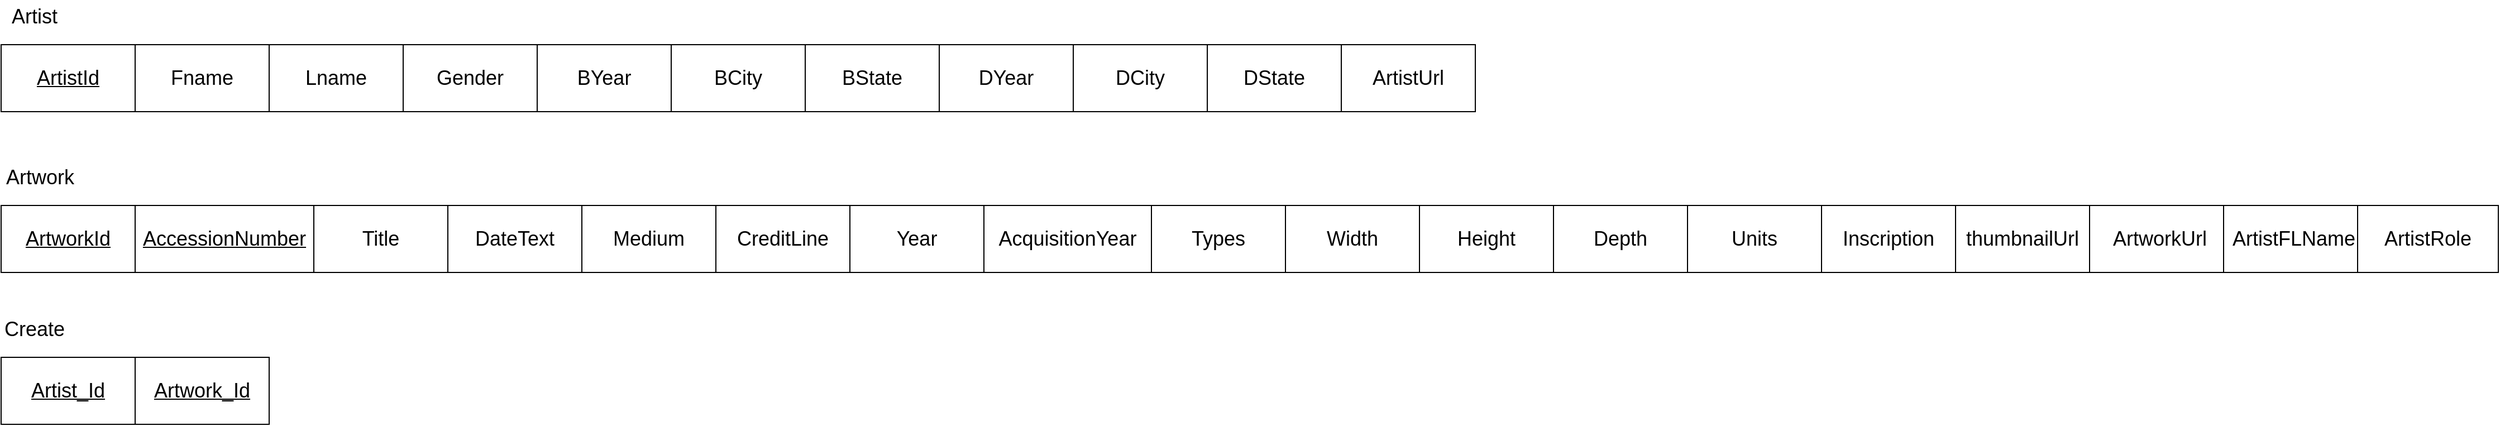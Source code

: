<mxfile>
    <diagram id="MZElszoHY281yUTSnwkk" name="Pagina-1">
        <mxGraphModel dx="2436" dy="830" grid="1" gridSize="10" guides="1" tooltips="1" connect="1" arrows="1" fold="1" page="0" pageScale="1" pageWidth="827" pageHeight="1169" math="0" shadow="0">
            <root>
                <mxCell id="0"/>
                <mxCell id="1" parent="0"/>
                <mxCell id="2" value="&lt;font style=&quot;font-size: 18px;&quot;&gt;&lt;u&gt;ArtistId&lt;/u&gt;&lt;/font&gt;" style="rounded=0;whiteSpace=wrap;html=1;" parent="1" vertex="1">
                    <mxGeometry x="30" y="90" width="120" height="60" as="geometry"/>
                </mxCell>
                <mxCell id="3" value="&lt;font style=&quot;font-size: 18px;&quot;&gt;Fname&lt;/font&gt;" style="rounded=0;whiteSpace=wrap;html=1;" parent="1" vertex="1">
                    <mxGeometry x="150" y="90" width="120" height="60" as="geometry"/>
                </mxCell>
                <mxCell id="4" value="Artist" style="text;html=1;strokeColor=none;fillColor=none;align=center;verticalAlign=middle;whiteSpace=wrap;rounded=0;fontSize=18;" parent="1" vertex="1">
                    <mxGeometry x="30" y="50" width="60" height="30" as="geometry"/>
                </mxCell>
                <mxCell id="5" value="&lt;font style=&quot;font-size: 18px;&quot;&gt;Lname&lt;/font&gt;" style="rounded=0;whiteSpace=wrap;html=1;" parent="1" vertex="1">
                    <mxGeometry x="270" y="90" width="120" height="60" as="geometry"/>
                </mxCell>
                <mxCell id="6" value="&lt;font style=&quot;font-size: 18px;&quot;&gt;Gender&lt;/font&gt;" style="rounded=0;whiteSpace=wrap;html=1;" parent="1" vertex="1">
                    <mxGeometry x="390" y="90" width="120" height="60" as="geometry"/>
                </mxCell>
                <mxCell id="9" value="&lt;font style=&quot;font-size: 18px;&quot;&gt;ArtistUrl&lt;/font&gt;" style="rounded=0;whiteSpace=wrap;html=1;" parent="1" vertex="1">
                    <mxGeometry x="1230" y="90" width="120" height="60" as="geometry"/>
                </mxCell>
                <mxCell id="12" value="&lt;font style=&quot;font-size: 18px;&quot;&gt;BYear&lt;/font&gt;" style="rounded=0;whiteSpace=wrap;html=1;" parent="1" vertex="1">
                    <mxGeometry x="510" y="90" width="120" height="60" as="geometry"/>
                </mxCell>
                <mxCell id="14" value="&lt;font style=&quot;font-size: 18px;&quot;&gt;BCity&lt;/font&gt;" style="rounded=0;whiteSpace=wrap;html=1;" parent="1" vertex="1">
                    <mxGeometry x="630" y="90" width="120" height="60" as="geometry"/>
                </mxCell>
                <mxCell id="15" value="&lt;font style=&quot;font-size: 18px;&quot;&gt;BState&lt;/font&gt;" style="rounded=0;whiteSpace=wrap;html=1;" parent="1" vertex="1">
                    <mxGeometry x="750" y="90" width="120" height="60" as="geometry"/>
                </mxCell>
                <mxCell id="28" value="&lt;font style=&quot;font-size: 18px;&quot;&gt;DYear&lt;/font&gt;" style="rounded=0;whiteSpace=wrap;html=1;" parent="1" vertex="1">
                    <mxGeometry x="870" y="90" width="120" height="60" as="geometry"/>
                </mxCell>
                <mxCell id="30" value="&lt;font style=&quot;font-size: 18px;&quot;&gt;DCity&lt;/font&gt;" style="rounded=0;whiteSpace=wrap;html=1;" parent="1" vertex="1">
                    <mxGeometry x="990" y="90" width="120" height="60" as="geometry"/>
                </mxCell>
                <mxCell id="31" value="&lt;font style=&quot;font-size: 18px;&quot;&gt;DState&lt;/font&gt;" style="rounded=0;whiteSpace=wrap;html=1;" parent="1" vertex="1">
                    <mxGeometry x="1110" y="90" width="120" height="60" as="geometry"/>
                </mxCell>
                <mxCell id="33" value="&lt;font style=&quot;font-size: 18px;&quot;&gt;&lt;u&gt;ArtworkId&lt;/u&gt;&lt;/font&gt;" style="rounded=0;whiteSpace=wrap;html=1;" parent="1" vertex="1">
                    <mxGeometry x="30" y="234" width="120" height="60" as="geometry"/>
                </mxCell>
                <mxCell id="34" value="&lt;font style=&quot;font-size: 18px;&quot;&gt;Title&lt;/font&gt;" style="rounded=0;whiteSpace=wrap;html=1;" parent="1" vertex="1">
                    <mxGeometry x="310" y="234" width="120" height="60" as="geometry"/>
                </mxCell>
                <mxCell id="35" value="Artwork" style="text;html=1;strokeColor=none;fillColor=none;align=center;verticalAlign=middle;whiteSpace=wrap;rounded=0;fontSize=18;" parent="1" vertex="1">
                    <mxGeometry x="30" y="194" width="70" height="30" as="geometry"/>
                </mxCell>
                <mxCell id="36" value="&lt;font style=&quot;font-size: 18px;&quot;&gt;DateText&lt;/font&gt;" style="rounded=0;whiteSpace=wrap;html=1;" parent="1" vertex="1">
                    <mxGeometry x="430" y="234" width="120" height="60" as="geometry"/>
                </mxCell>
                <mxCell id="37" value="&lt;font style=&quot;font-size: 18px;&quot;&gt;Medium&lt;/font&gt;" style="rounded=0;whiteSpace=wrap;html=1;" parent="1" vertex="1">
                    <mxGeometry x="550" y="234" width="120" height="60" as="geometry"/>
                </mxCell>
                <mxCell id="38" value="&lt;font style=&quot;font-size: 18px;&quot;&gt;&lt;u style=&quot;&quot;&gt;AccessionNumber&lt;/u&gt;&lt;/font&gt;" style="rounded=0;whiteSpace=wrap;html=1;" parent="1" vertex="1">
                    <mxGeometry x="150" y="234" width="160" height="60" as="geometry"/>
                </mxCell>
                <mxCell id="39" value="&lt;font style=&quot;font-size: 18px;&quot;&gt;CreditLine&lt;/font&gt;" style="rounded=0;whiteSpace=wrap;html=1;" parent="1" vertex="1">
                    <mxGeometry x="670" y="234" width="120" height="60" as="geometry"/>
                </mxCell>
                <mxCell id="40" value="&lt;span style=&quot;font-size: 18px;&quot;&gt;Year&lt;/span&gt;" style="rounded=0;whiteSpace=wrap;html=1;" parent="1" vertex="1">
                    <mxGeometry x="790" y="234" width="120" height="60" as="geometry"/>
                </mxCell>
                <mxCell id="41" value="&lt;font style=&quot;font-size: 18px;&quot;&gt;AcquisitionYear&lt;/font&gt;" style="rounded=0;whiteSpace=wrap;html=1;" parent="1" vertex="1">
                    <mxGeometry x="910" y="234" width="150" height="60" as="geometry"/>
                </mxCell>
                <mxCell id="42" value="&lt;font style=&quot;font-size: 18px;&quot;&gt;Types&lt;/font&gt;" style="rounded=0;whiteSpace=wrap;html=1;" parent="1" vertex="1">
                    <mxGeometry x="1060" y="234" width="120" height="60" as="geometry"/>
                </mxCell>
                <mxCell id="43" value="&lt;font style=&quot;font-size: 18px;&quot;&gt;Width&lt;/font&gt;" style="rounded=0;whiteSpace=wrap;html=1;" parent="1" vertex="1">
                    <mxGeometry x="1180" y="234" width="120" height="60" as="geometry"/>
                </mxCell>
                <mxCell id="44" value="&lt;font style=&quot;font-size: 18px;&quot;&gt;Height&lt;/font&gt;" style="rounded=0;whiteSpace=wrap;html=1;" parent="1" vertex="1">
                    <mxGeometry x="1300" y="234" width="120" height="60" as="geometry"/>
                </mxCell>
                <mxCell id="45" value="&lt;font style=&quot;font-size: 18px;&quot;&gt;Depth&lt;/font&gt;" style="rounded=0;whiteSpace=wrap;html=1;" parent="1" vertex="1">
                    <mxGeometry x="1420" y="234" width="120" height="60" as="geometry"/>
                </mxCell>
                <mxCell id="46" value="&lt;font style=&quot;font-size: 18px;&quot;&gt;Units&lt;/font&gt;" style="rounded=0;whiteSpace=wrap;html=1;" parent="1" vertex="1">
                    <mxGeometry x="1540" y="234" width="120" height="60" as="geometry"/>
                </mxCell>
                <mxCell id="47" value="&lt;font style=&quot;font-size: 18px;&quot;&gt;Inscription&lt;/font&gt;" style="rounded=0;whiteSpace=wrap;html=1;" parent="1" vertex="1">
                    <mxGeometry x="1660" y="234" width="120" height="60" as="geometry"/>
                </mxCell>
                <mxCell id="48" value="&lt;font style=&quot;font-size: 18px;&quot;&gt;ArtworkUrl&lt;/font&gt;" style="rounded=0;whiteSpace=wrap;html=1;" parent="1" vertex="1">
                    <mxGeometry x="1900" y="234" width="126" height="60" as="geometry"/>
                </mxCell>
                <mxCell id="49" value="&lt;font style=&quot;font-size: 18px;&quot;&gt;ArtistFLName&lt;/font&gt;" style="rounded=0;whiteSpace=wrap;html=1;" parent="1" vertex="1">
                    <mxGeometry x="2020" y="234" width="126" height="60" as="geometry"/>
                </mxCell>
                <mxCell id="50" value="&lt;font style=&quot;font-size: 18px;&quot;&gt;ArtistRole&lt;/font&gt;" style="rounded=0;whiteSpace=wrap;html=1;" parent="1" vertex="1">
                    <mxGeometry x="2140" y="234" width="126" height="60" as="geometry"/>
                </mxCell>
                <mxCell id="51" value="&lt;font style=&quot;font-size: 18px;&quot;&gt;&lt;u&gt;Artist_Id&lt;/u&gt;&lt;/font&gt;" style="rounded=0;whiteSpace=wrap;html=1;" parent="1" vertex="1">
                    <mxGeometry x="30" y="370" width="120" height="60" as="geometry"/>
                </mxCell>
                <mxCell id="52" value="Create" style="text;html=1;strokeColor=none;fillColor=none;align=center;verticalAlign=middle;whiteSpace=wrap;rounded=0;fontSize=18;" parent="1" vertex="1">
                    <mxGeometry x="30" y="330" width="60" height="30" as="geometry"/>
                </mxCell>
                <mxCell id="53" value="&lt;font style=&quot;font-size: 18px;&quot;&gt;&lt;u&gt;Artwork_Id&lt;/u&gt;&lt;/font&gt;" style="rounded=0;whiteSpace=wrap;html=1;" parent="1" vertex="1">
                    <mxGeometry x="150" y="370" width="120" height="60" as="geometry"/>
                </mxCell>
                <mxCell id="55" value="&lt;font style=&quot;font-size: 18px;&quot;&gt;thumbnailUrl&lt;/font&gt;" style="rounded=0;whiteSpace=wrap;html=1;" vertex="1" parent="1">
                    <mxGeometry x="1780" y="234" width="120" height="60" as="geometry"/>
                </mxCell>
            </root>
        </mxGraphModel>
    </diagram>
</mxfile>